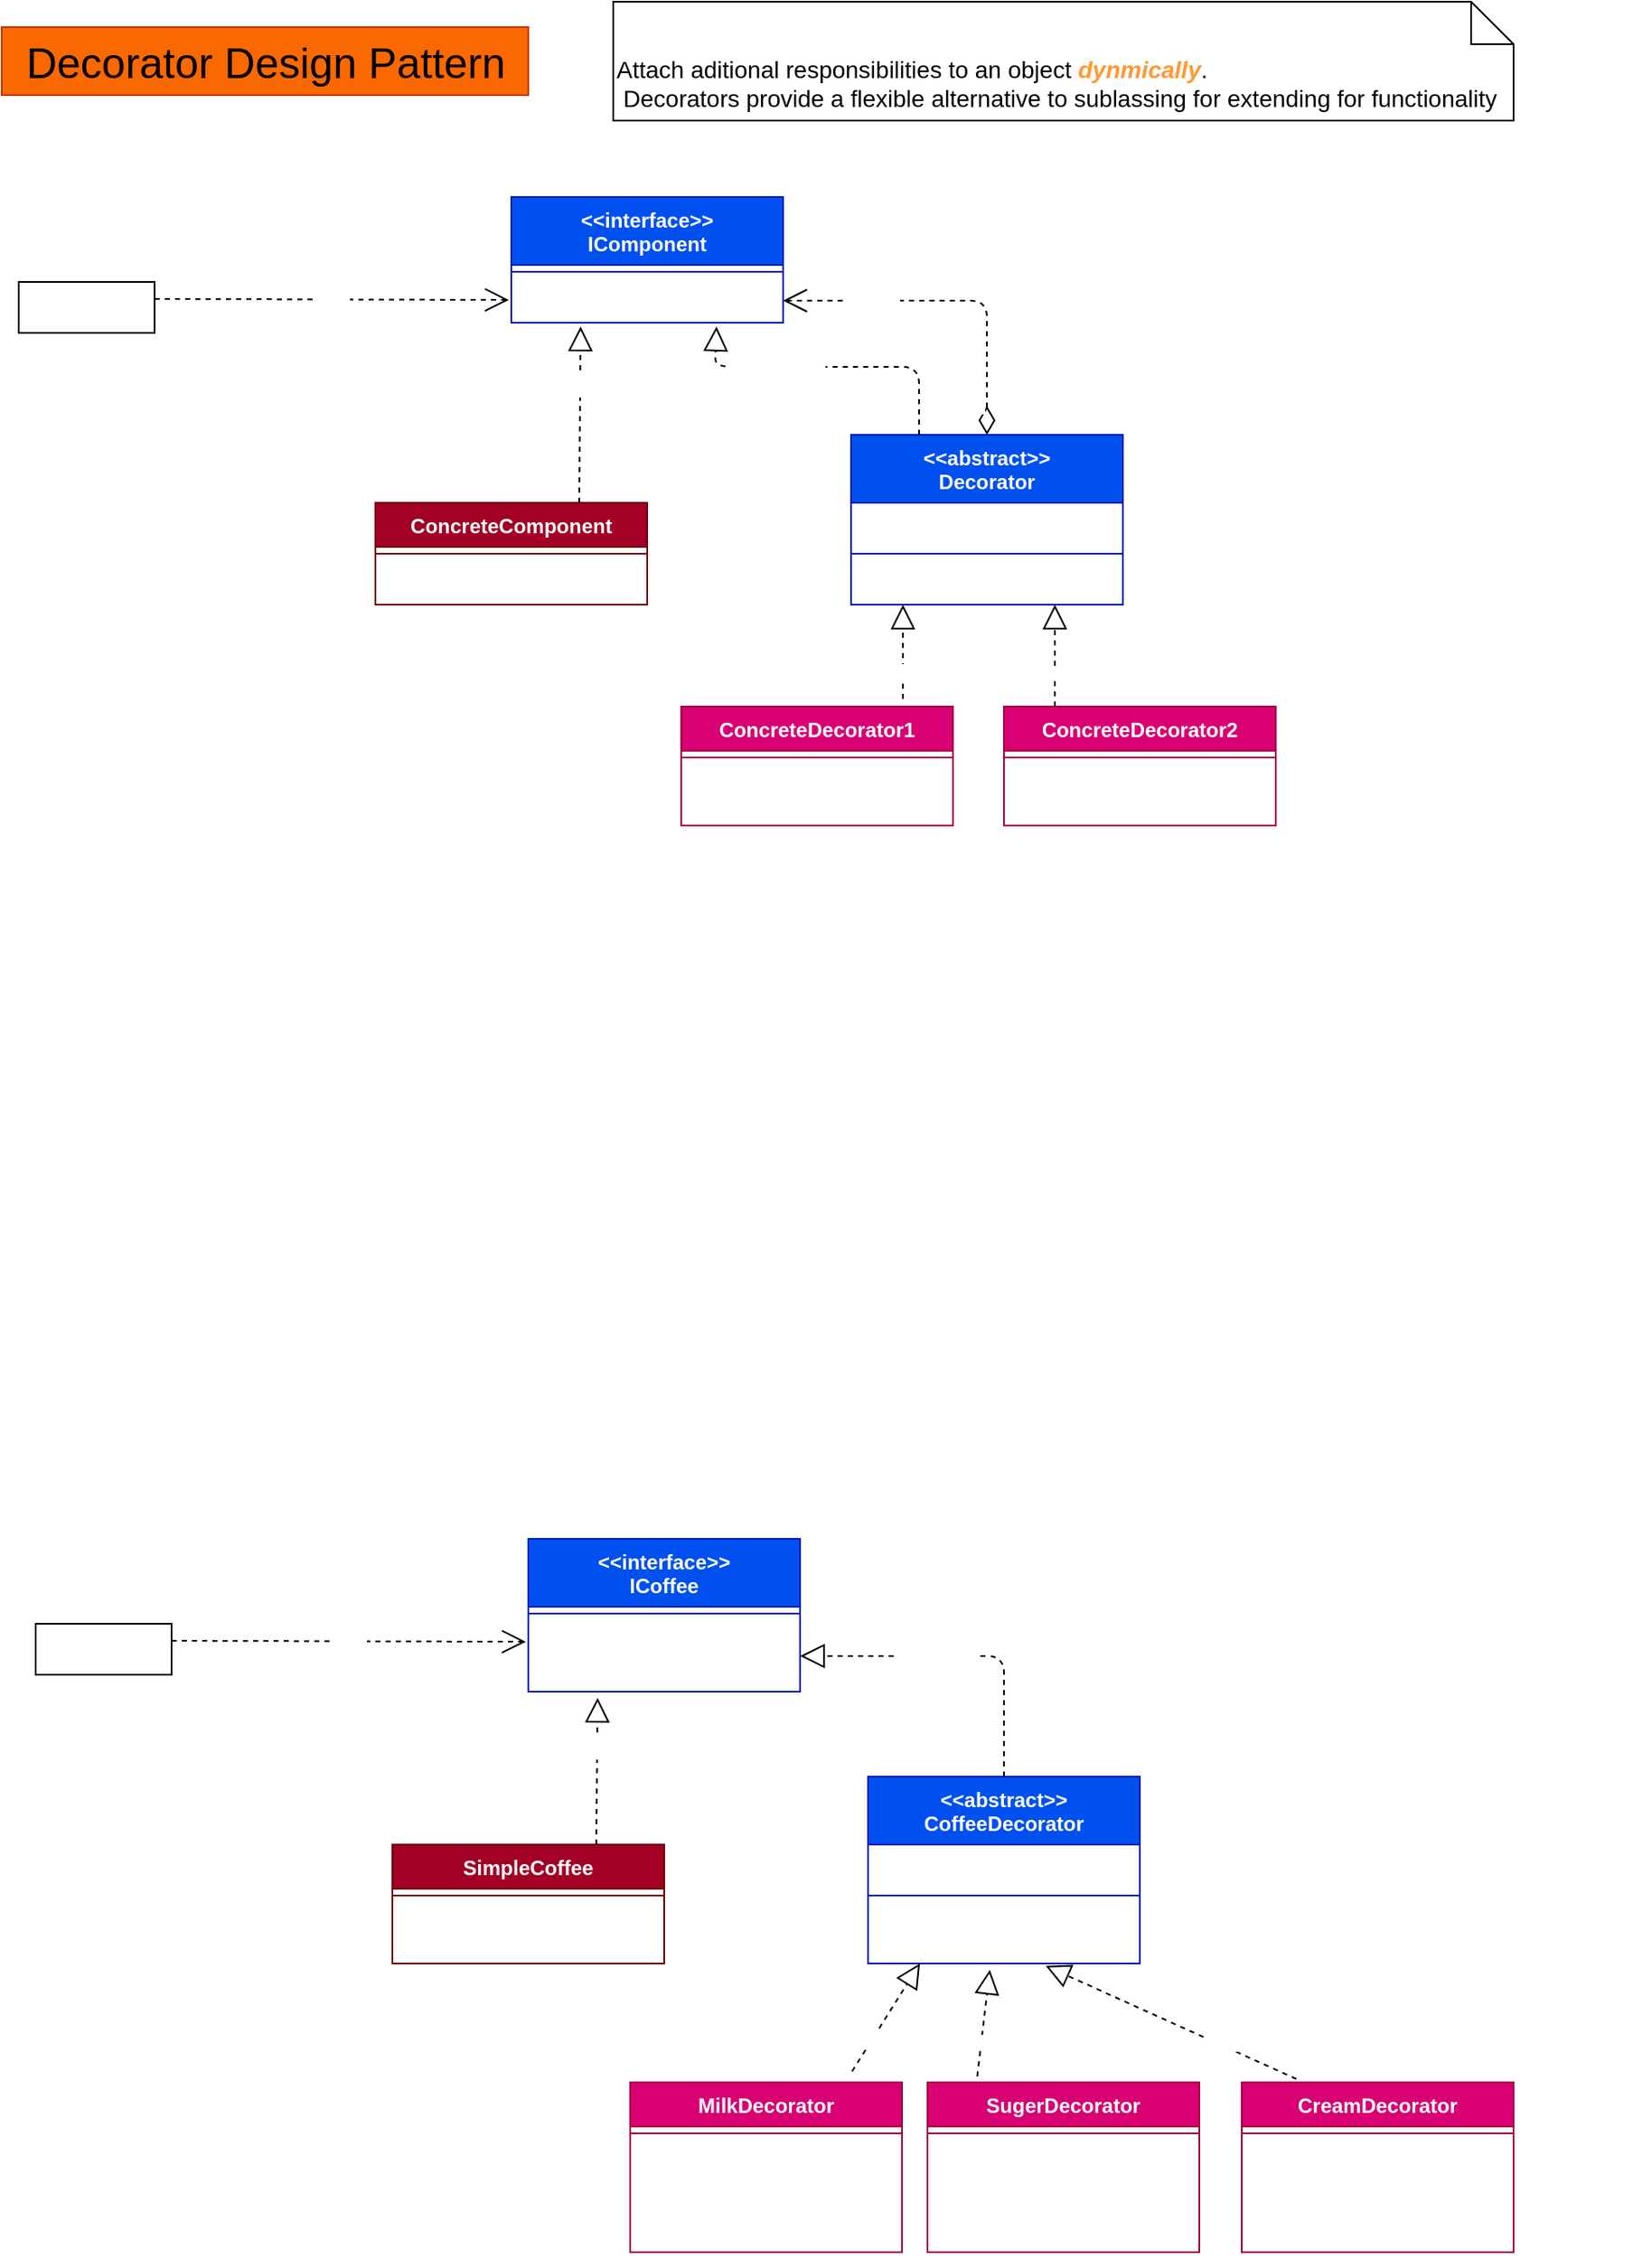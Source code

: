 <mxfile>
    <diagram id="bpbkTxAe3MsM5qXTKhsR" name="Page-1">
        <mxGraphModel dx="1065" dy="475" grid="1" gridSize="10" guides="1" tooltips="1" connect="1" arrows="1" fold="1" page="1" pageScale="1" pageWidth="1100" pageHeight="850" math="0" shadow="0">
            <root>
                <mxCell id="0"/>
                <mxCell id="1" parent="0"/>
                <mxCell id="154" value="Decorator Design Pattern" style="text;html=1;align=center;verticalAlign=middle;resizable=0;points=[];autosize=1;strokeColor=#C73500;fillColor=#fa6800;fontColor=#000000;fontSize=25;movable=0;rotatable=0;deletable=0;editable=0;connectable=0;" parent="1" vertex="1">
                    <mxGeometry x="60" y="40" width="310" height="40" as="geometry"/>
                </mxCell>
                <mxCell id="201" value="&lt;font style=&quot;font-size: 14px;&quot;&gt;Attach aditional responsibilities to an object &lt;b&gt;&lt;i&gt;&lt;font color=&quot;#ff9933&quot;&gt;dynmically&lt;/font&gt;&lt;/i&gt;&lt;/b&gt;.&lt;br&gt;&amp;nbsp;Decorators provide a flexible alternative to sublassing for extending for functionality&lt;/font&gt;" style="shape=note2;boundedLbl=1;whiteSpace=wrap;html=1;size=25;verticalAlign=top;align=left;movable=0;resizable=0;rotatable=0;deletable=0;editable=0;connectable=0;" parent="1" vertex="1">
                    <mxGeometry x="420" y="25" width="530" height="70" as="geometry"/>
                </mxCell>
                <mxCell id="202" value="&lt;font style=&quot;font-size: 12px;&quot; color=&quot;#ffffff&quot;&gt;Client&lt;/font&gt;" style="html=1;fontSize=14;fontColor=#FF9933;movable=0;resizable=0;rotatable=0;deletable=0;editable=0;connectable=0;" parent="1" vertex="1">
                    <mxGeometry x="70" y="190" width="80" height="30" as="geometry"/>
                </mxCell>
                <mxCell id="203" value="ConcreteComponent" style="swimlane;fontStyle=1;align=center;verticalAlign=top;childLayout=stackLayout;horizontal=1;startSize=26;horizontalStack=0;resizeParent=1;resizeParentMax=0;resizeLast=0;collapsible=1;marginBottom=0;fontSize=12;fillColor=#a20025;strokeColor=#6F0000;fontColor=#ffffff;movable=0;resizable=0;rotatable=0;deletable=0;editable=0;connectable=0;" parent="1" vertex="1">
                    <mxGeometry x="280" y="320" width="160" height="60" as="geometry"/>
                </mxCell>
                <mxCell id="205" value="" style="line;strokeWidth=1;fillColor=none;align=left;verticalAlign=middle;spacingTop=-1;spacingLeft=3;spacingRight=3;rotatable=0;labelPosition=right;points=[];portConstraint=eastwest;strokeColor=inherit;fontSize=12;fontColor=#FFFFFF;movable=0;resizable=0;deletable=0;editable=0;connectable=0;" parent="203" vertex="1">
                    <mxGeometry y="26" width="160" height="8" as="geometry"/>
                </mxCell>
                <mxCell id="206" value="+Operation():void" style="text;strokeColor=none;fillColor=none;align=left;verticalAlign=top;spacingLeft=4;spacingRight=4;overflow=hidden;rotatable=0;points=[[0,0.5],[1,0.5]];portConstraint=eastwest;fontSize=12;fontColor=#FFFFFF;movable=0;resizable=0;deletable=0;editable=0;connectable=0;" parent="203" vertex="1">
                    <mxGeometry y="34" width="160" height="26" as="geometry"/>
                </mxCell>
                <mxCell id="211" value="&lt;&lt;interface&gt;&gt;&#10;IComponent" style="swimlane;fontStyle=1;align=center;verticalAlign=top;childLayout=stackLayout;horizontal=1;startSize=40;horizontalStack=0;resizeParent=1;resizeParentMax=0;resizeLast=0;collapsible=1;marginBottom=0;fontSize=12;fontColor=#ffffff;fillColor=#0050ef;strokeColor=#001DBC;movable=0;resizable=0;rotatable=0;deletable=0;editable=0;connectable=0;" parent="1" vertex="1">
                    <mxGeometry x="360" y="140" width="160" height="74" as="geometry"/>
                </mxCell>
                <mxCell id="213" value="" style="line;strokeWidth=1;fillColor=none;align=left;verticalAlign=middle;spacingTop=-1;spacingLeft=3;spacingRight=3;rotatable=0;labelPosition=right;points=[];portConstraint=eastwest;strokeColor=inherit;fontSize=12;fontColor=#FFFFFF;movable=0;resizable=0;deletable=0;editable=0;connectable=0;" parent="211" vertex="1">
                    <mxGeometry y="40" width="160" height="8" as="geometry"/>
                </mxCell>
                <mxCell id="214" value="+Operation():void" style="text;strokeColor=none;fillColor=none;align=left;verticalAlign=top;spacingLeft=4;spacingRight=4;overflow=hidden;rotatable=0;points=[[0,0.5],[1,0.5]];portConstraint=eastwest;fontSize=12;fontColor=#FFFFFF;movable=0;resizable=0;deletable=0;editable=0;connectable=0;" parent="211" vertex="1">
                    <mxGeometry y="48" width="160" height="26" as="geometry"/>
                </mxCell>
                <mxCell id="215" value="Use" style="endArrow=open;endSize=12;dashed=1;html=1;fontSize=12;fontColor=#FFFFFF;entryX=-0.009;entryY=0.791;entryDx=0;entryDy=0;entryPerimeter=0;movable=0;resizable=0;rotatable=0;deletable=0;editable=0;connectable=0;" parent="1" edge="1">
                    <mxGeometry width="160" relative="1" as="geometry">
                        <mxPoint x="150" y="200" as="sourcePoint"/>
                        <mxPoint x="358.56" y="200.566" as="targetPoint"/>
                    </mxGeometry>
                </mxCell>
                <mxCell id="216" value="" style="endArrow=block;dashed=1;endFill=0;endSize=12;html=1;fontSize=12;fontColor=#FFFFFF;exitX=0.75;exitY=0;exitDx=0;exitDy=0;entryX=0.255;entryY=1.086;entryDx=0;entryDy=0;entryPerimeter=0;movable=0;resizable=0;rotatable=0;deletable=0;editable=0;connectable=0;" parent="1" source="203" target="214" edge="1">
                    <mxGeometry width="160" relative="1" as="geometry">
                        <mxPoint x="450" y="240" as="sourcePoint"/>
                        <mxPoint x="610" y="240" as="targetPoint"/>
                    </mxGeometry>
                </mxCell>
                <mxCell id="217" value="Implement" style="edgeLabel;html=1;align=center;verticalAlign=middle;resizable=0;points=[];fontSize=12;fontColor=#FFFFFF;movable=0;rotatable=0;deletable=0;editable=0;connectable=0;" parent="216" vertex="1" connectable="0">
                    <mxGeometry x="0.354" relative="1" as="geometry">
                        <mxPoint as="offset"/>
                    </mxGeometry>
                </mxCell>
                <mxCell id="220" value="&lt;&lt;abstract&gt;&gt;&#10;Decorator" style="swimlane;fontStyle=1;align=center;verticalAlign=top;childLayout=stackLayout;horizontal=1;startSize=40;horizontalStack=0;resizeParent=1;resizeParentMax=0;resizeLast=0;collapsible=1;marginBottom=0;strokeColor=#001DBC;fontSize=12;fontColor=#ffffff;fillColor=#0050ef;movable=0;resizable=0;rotatable=0;deletable=0;editable=0;connectable=0;" parent="1" vertex="1">
                    <mxGeometry x="560" y="280" width="160" height="100" as="geometry"/>
                </mxCell>
                <mxCell id="221" value="-component:IComponenet" style="text;strokeColor=none;fillColor=none;align=left;verticalAlign=top;spacingLeft=4;spacingRight=4;overflow=hidden;rotatable=0;points=[[0,0.5],[1,0.5]];portConstraint=eastwest;fontSize=12;fontColor=#FFFFFF;movable=0;resizable=0;deletable=0;editable=0;connectable=0;" parent="220" vertex="1">
                    <mxGeometry y="40" width="160" height="26" as="geometry"/>
                </mxCell>
                <mxCell id="222" value="" style="line;strokeWidth=1;fillColor=none;align=left;verticalAlign=middle;spacingTop=-1;spacingLeft=3;spacingRight=3;rotatable=0;labelPosition=right;points=[];portConstraint=eastwest;strokeColor=inherit;fontSize=10;fontColor=#808080;movable=0;resizable=0;deletable=0;editable=0;connectable=0;" parent="220" vertex="1">
                    <mxGeometry y="66" width="160" height="8" as="geometry"/>
                </mxCell>
                <mxCell id="223" value="+Operation():void" style="text;strokeColor=none;fillColor=none;align=left;verticalAlign=top;spacingLeft=4;spacingRight=4;overflow=hidden;rotatable=0;points=[[0,0.5],[1,0.5]];portConstraint=eastwest;fontSize=12;fontColor=#FFFFFF;movable=0;resizable=0;deletable=0;editable=0;connectable=0;" parent="220" vertex="1">
                    <mxGeometry y="74" width="160" height="26" as="geometry"/>
                </mxCell>
                <mxCell id="224" value="" style="endArrow=block;dashed=1;endFill=0;endSize=12;html=1;fontSize=12;fontColor=#FFFFFF;exitX=0.25;exitY=0;exitDx=0;exitDy=0;entryX=0.255;entryY=1.086;entryDx=0;entryDy=0;entryPerimeter=0;movable=0;resizable=0;rotatable=0;deletable=0;editable=0;connectable=0;" parent="1" source="220" edge="1">
                    <mxGeometry width="160" relative="1" as="geometry">
                        <mxPoint x="480" y="320" as="sourcePoint"/>
                        <mxPoint x="480.8" y="216.236" as="targetPoint"/>
                        <Array as="points">
                            <mxPoint x="600" y="240"/>
                            <mxPoint x="480" y="240"/>
                        </Array>
                    </mxGeometry>
                </mxCell>
                <mxCell id="225" value="Implement" style="edgeLabel;html=1;align=center;verticalAlign=middle;resizable=0;points=[];fontSize=12;fontColor=#FFFFFF;movable=0;rotatable=0;deletable=0;editable=0;connectable=0;" parent="224" vertex="1" connectable="0">
                    <mxGeometry x="0.354" relative="1" as="geometry">
                        <mxPoint as="offset"/>
                    </mxGeometry>
                </mxCell>
                <mxCell id="228" value="ConcreteDecorator1" style="swimlane;fontStyle=1;align=center;verticalAlign=top;childLayout=stackLayout;horizontal=1;startSize=26;horizontalStack=0;resizeParent=1;resizeParentMax=0;resizeLast=0;collapsible=1;marginBottom=0;strokeColor=#A50040;fontSize=12;fontColor=#ffffff;fillColor=#d80073;movable=0;resizable=0;rotatable=0;deletable=0;editable=0;connectable=0;" parent="1" vertex="1">
                    <mxGeometry x="460" y="440" width="160" height="70" as="geometry"/>
                </mxCell>
                <mxCell id="230" value="" style="line;strokeWidth=1;fillColor=none;align=left;verticalAlign=middle;spacingTop=-1;spacingLeft=3;spacingRight=3;rotatable=0;labelPosition=right;points=[];portConstraint=eastwest;strokeColor=inherit;fontSize=12;fontColor=#FFFFFF;movable=0;resizable=0;deletable=0;editable=0;connectable=0;" parent="228" vertex="1">
                    <mxGeometry y="26" width="160" height="8" as="geometry"/>
                </mxCell>
                <mxCell id="231" value="+Operation():void&#10;+AddBehavior1():void" style="text;strokeColor=none;fillColor=none;align=left;verticalAlign=top;spacingLeft=4;spacingRight=4;overflow=hidden;rotatable=0;points=[[0,0.5],[1,0.5]];portConstraint=eastwest;fontSize=12;fontColor=#FFFFFF;movable=0;resizable=0;deletable=0;editable=0;connectable=0;" parent="228" vertex="1">
                    <mxGeometry y="34" width="160" height="36" as="geometry"/>
                </mxCell>
                <mxCell id="232" value="ConcreteDecorator2" style="swimlane;fontStyle=1;align=center;verticalAlign=top;childLayout=stackLayout;horizontal=1;startSize=26;horizontalStack=0;resizeParent=1;resizeParentMax=0;resizeLast=0;collapsible=1;marginBottom=0;strokeColor=#A50040;fontSize=12;fontColor=#ffffff;fillColor=#d80073;movable=0;resizable=0;rotatable=0;deletable=0;editable=0;connectable=0;" parent="1" vertex="1">
                    <mxGeometry x="650" y="440" width="160" height="70" as="geometry"/>
                </mxCell>
                <mxCell id="233" value="" style="line;strokeWidth=1;fillColor=none;align=left;verticalAlign=middle;spacingTop=-1;spacingLeft=3;spacingRight=3;rotatable=0;labelPosition=right;points=[];portConstraint=eastwest;strokeColor=inherit;fontSize=12;fontColor=#FFFFFF;movable=0;resizable=0;deletable=0;editable=0;connectable=0;" parent="232" vertex="1">
                    <mxGeometry y="26" width="160" height="8" as="geometry"/>
                </mxCell>
                <mxCell id="234" value="+Operation():void&#10;+AddBehavior2():void" style="text;strokeColor=none;fillColor=none;align=left;verticalAlign=top;spacingLeft=4;spacingRight=4;overflow=hidden;rotatable=0;points=[[0,0.5],[1,0.5]];portConstraint=eastwest;fontSize=12;fontColor=#FFFFFF;movable=0;resizable=0;deletable=0;editable=0;connectable=0;" parent="232" vertex="1">
                    <mxGeometry y="34" width="160" height="36" as="geometry"/>
                </mxCell>
                <mxCell id="236" value="1" style="endArrow=open;html=1;endSize=12;startArrow=diamondThin;startSize=14;startFill=0;edgeStyle=orthogonalEdgeStyle;align=left;verticalAlign=bottom;dashed=1;fontSize=12;fontColor=#FFFFFF;entryX=1;entryY=0.5;entryDx=0;entryDy=0;exitX=0.5;exitY=0;exitDx=0;exitDy=0;movable=0;resizable=0;rotatable=0;deletable=0;editable=0;connectable=0;" parent="1" source="220" target="214" edge="1">
                    <mxGeometry x="-0.899" y="10" relative="1" as="geometry">
                        <mxPoint x="640" y="230" as="sourcePoint"/>
                        <mxPoint x="800" y="230" as="targetPoint"/>
                        <mxPoint as="offset"/>
                    </mxGeometry>
                </mxCell>
                <mxCell id="237" value="Has-A" style="edgeLabel;html=1;align=center;verticalAlign=middle;resizable=0;points=[];fontSize=12;fontColor=#FFFFFF;movable=0;rotatable=0;deletable=0;editable=0;connectable=0;" parent="236" vertex="1" connectable="0">
                    <mxGeometry x="0.477" y="-1" relative="1" as="geometry">
                        <mxPoint as="offset"/>
                    </mxGeometry>
                </mxCell>
                <mxCell id="252" value="" style="group;movable=0;resizable=0;rotatable=0;deletable=0;editable=0;connectable=0;" parent="1" vertex="1" connectable="0">
                    <mxGeometry x="870" y="150" width="160" height="127.5" as="geometry"/>
                </mxCell>
                <mxCell id="244" value="&lt;font style=&quot;font-size: 7px;&quot;&gt;ConcreteComponent&lt;/font&gt;" style="rounded=1;whiteSpace=wrap;html=1;strokeColor=#FFFFFF;fontSize=12;fontColor=#FFFFFF;movable=0;resizable=0;rotatable=0;deletable=0;editable=0;connectable=0;" parent="252" vertex="1">
                    <mxGeometry x="40" y="22.5" width="80" height="35" as="geometry"/>
                </mxCell>
                <mxCell id="248" value="&lt;br&gt;&lt;br&gt;&lt;br&gt;&lt;br&gt;&lt;br&gt;&lt;br&gt;&lt;br&gt;ConcreteDecorator1" style="ellipse;whiteSpace=wrap;html=1;fillStyle=auto;strokeColor=#FFFFFF;fontSize=7;fontColor=#FFFFFF;fillColor=none;movable=0;resizable=0;rotatable=0;deletable=0;editable=0;connectable=0;" parent="252" vertex="1">
                    <mxGeometry x="20" y="12.5" width="120" height="80" as="geometry"/>
                </mxCell>
                <mxCell id="250" value="&lt;br&gt;&lt;br&gt;&lt;br&gt;&lt;br&gt;&lt;br&gt;&lt;br&gt;&lt;br&gt;&lt;br&gt;&lt;br&gt;&lt;br&gt;&lt;br&gt;&lt;br&gt;ConcreteDecorator2" style="ellipse;whiteSpace=wrap;html=1;fillStyle=auto;strokeColor=#FFFFFF;fontSize=7;fontColor=#FFFFFF;fillColor=none;movable=0;resizable=0;rotatable=0;deletable=0;editable=0;connectable=0;" parent="252" vertex="1">
                    <mxGeometry width="160" height="127.5" as="geometry"/>
                </mxCell>
                <mxCell id="256" value="" style="endArrow=block;dashed=1;endFill=0;endSize=12;html=1;fontSize=7;fontColor=#FFFFFF;exitX=0.816;exitY=-0.064;exitDx=0;exitDy=0;exitPerimeter=0;entryX=0.191;entryY=1;entryDx=0;entryDy=0;entryPerimeter=0;movable=0;resizable=0;rotatable=0;deletable=0;editable=0;connectable=0;" parent="1" source="228" target="223" edge="1">
                    <mxGeometry width="160" relative="1" as="geometry">
                        <mxPoint x="550" y="260" as="sourcePoint"/>
                        <mxPoint x="710" y="260" as="targetPoint"/>
                        <Array as="points"/>
                    </mxGeometry>
                </mxCell>
                <mxCell id="257" value="extend" style="edgeLabel;html=1;align=center;verticalAlign=middle;resizable=0;points=[];fontSize=7;fontColor=#FFFFFF;movable=0;rotatable=0;deletable=0;editable=0;connectable=0;" parent="256" vertex="1" connectable="0">
                    <mxGeometry x="-0.404" y="1" relative="1" as="geometry">
                        <mxPoint as="offset"/>
                    </mxGeometry>
                </mxCell>
                <mxCell id="258" value="" style="endArrow=block;dashed=1;endFill=0;endSize=12;html=1;fontSize=7;fontColor=#FFFFFF;exitX=0.816;exitY=-0.064;exitDx=0;exitDy=0;exitPerimeter=0;entryX=0.75;entryY=1;entryDx=0;entryDy=0;entryPerimeter=0;movable=0;resizable=0;rotatable=0;deletable=0;editable=0;connectable=0;" parent="1" target="223" edge="1">
                    <mxGeometry width="160" relative="1" as="geometry">
                        <mxPoint x="680" y="440.0" as="sourcePoint"/>
                        <mxPoint x="680" y="384.48" as="targetPoint"/>
                        <Array as="points"/>
                    </mxGeometry>
                </mxCell>
                <mxCell id="259" value="extend" style="edgeLabel;html=1;align=center;verticalAlign=middle;resizable=0;points=[];fontSize=7;fontColor=#FFFFFF;movable=0;rotatable=0;deletable=0;editable=0;connectable=0;" parent="258" vertex="1" connectable="0">
                    <mxGeometry x="-0.404" y="1" relative="1" as="geometry">
                        <mxPoint y="-2" as="offset"/>
                    </mxGeometry>
                </mxCell>
                <mxCell id="260" value="&lt;font style=&quot;font-size: 12px;&quot; color=&quot;#ffffff&quot;&gt;Client&lt;/font&gt;" style="html=1;fontSize=14;fontColor=#FF9933;movable=0;resizable=0;rotatable=0;deletable=0;editable=0;connectable=0;" parent="1" vertex="1">
                    <mxGeometry x="80" y="980" width="80" height="30" as="geometry"/>
                </mxCell>
                <mxCell id="261" value="SimpleCoffee" style="swimlane;fontStyle=1;align=center;verticalAlign=top;childLayout=stackLayout;horizontal=1;startSize=26;horizontalStack=0;resizeParent=1;resizeParentMax=0;resizeLast=0;collapsible=1;marginBottom=0;fontSize=12;fillColor=#a20025;strokeColor=#6F0000;fontColor=#ffffff;movable=0;resizable=0;rotatable=0;deletable=0;editable=0;connectable=0;" parent="1" vertex="1">
                    <mxGeometry x="290" y="1110" width="160" height="70" as="geometry"/>
                </mxCell>
                <mxCell id="262" value="" style="line;strokeWidth=1;fillColor=none;align=left;verticalAlign=middle;spacingTop=-1;spacingLeft=3;spacingRight=3;rotatable=0;labelPosition=right;points=[];portConstraint=eastwest;strokeColor=inherit;fontSize=12;fontColor=#FFFFFF;movable=0;resizable=0;deletable=0;editable=0;connectable=0;" parent="261" vertex="1">
                    <mxGeometry y="26" width="160" height="8" as="geometry"/>
                </mxCell>
                <mxCell id="263" value="+Cost():double&#10;+Description():string" style="text;strokeColor=none;fillColor=none;align=left;verticalAlign=top;spacingLeft=4;spacingRight=4;overflow=hidden;rotatable=0;points=[[0,0.5],[1,0.5]];portConstraint=eastwest;fontSize=12;fontColor=#FFFFFF;movable=0;resizable=0;deletable=0;editable=0;connectable=0;" parent="261" vertex="1">
                    <mxGeometry y="34" width="160" height="36" as="geometry"/>
                </mxCell>
                <mxCell id="264" value="&lt;&lt;interface&gt;&gt;&#10;ICoffee" style="swimlane;fontStyle=1;align=center;verticalAlign=top;childLayout=stackLayout;horizontal=1;startSize=40;horizontalStack=0;resizeParent=1;resizeParentMax=0;resizeLast=0;collapsible=1;marginBottom=0;fontSize=12;fontColor=#ffffff;fillColor=#0050ef;strokeColor=#001DBC;movable=0;resizable=0;rotatable=0;deletable=0;editable=0;connectable=0;" parent="1" vertex="1">
                    <mxGeometry x="370" y="930" width="160" height="90" as="geometry"/>
                </mxCell>
                <mxCell id="265" value="" style="line;strokeWidth=1;fillColor=none;align=left;verticalAlign=middle;spacingTop=-1;spacingLeft=3;spacingRight=3;rotatable=0;labelPosition=right;points=[];portConstraint=eastwest;strokeColor=inherit;fontSize=12;fontColor=#FFFFFF;movable=0;resizable=0;deletable=0;editable=0;connectable=0;" parent="264" vertex="1">
                    <mxGeometry y="40" width="160" height="8" as="geometry"/>
                </mxCell>
                <mxCell id="266" value="+Cost():double&#10;+Description():string" style="text;strokeColor=none;fillColor=none;align=left;verticalAlign=top;spacingLeft=4;spacingRight=4;overflow=hidden;rotatable=0;points=[[0,0.5],[1,0.5]];portConstraint=eastwest;fontSize=12;fontColor=#FFFFFF;movable=0;resizable=0;deletable=0;editable=0;connectable=0;" parent="264" vertex="1">
                    <mxGeometry y="48" width="160" height="42" as="geometry"/>
                </mxCell>
                <mxCell id="267" value="Use" style="endArrow=open;endSize=12;dashed=1;html=1;fontSize=12;fontColor=#FFFFFF;entryX=-0.009;entryY=0.791;entryDx=0;entryDy=0;entryPerimeter=0;movable=0;resizable=0;rotatable=0;deletable=0;editable=0;connectable=0;" parent="1" edge="1">
                    <mxGeometry width="160" relative="1" as="geometry">
                        <mxPoint x="160" y="990" as="sourcePoint"/>
                        <mxPoint x="368.56" y="990.566" as="targetPoint"/>
                    </mxGeometry>
                </mxCell>
                <mxCell id="268" value="" style="endArrow=block;dashed=1;endFill=0;endSize=12;html=1;fontSize=12;fontColor=#FFFFFF;exitX=0.75;exitY=0;exitDx=0;exitDy=0;entryX=0.255;entryY=1.086;entryDx=0;entryDy=0;entryPerimeter=0;movable=0;resizable=0;rotatable=0;deletable=0;editable=0;connectable=0;" parent="1" source="261" target="266" edge="1">
                    <mxGeometry width="160" relative="1" as="geometry">
                        <mxPoint x="460" y="1030" as="sourcePoint"/>
                        <mxPoint x="620" y="1030" as="targetPoint"/>
                    </mxGeometry>
                </mxCell>
                <mxCell id="269" value="Implement" style="edgeLabel;html=1;align=center;verticalAlign=middle;resizable=0;points=[];fontSize=12;fontColor=#FFFFFF;movable=0;rotatable=0;deletable=0;editable=0;connectable=0;" parent="268" vertex="1" connectable="0">
                    <mxGeometry x="0.354" relative="1" as="geometry">
                        <mxPoint as="offset"/>
                    </mxGeometry>
                </mxCell>
                <mxCell id="270" value="&lt;&lt;abstract&gt;&gt;&#10;CoffeeDecorator" style="swimlane;fontStyle=1;align=center;verticalAlign=top;childLayout=stackLayout;horizontal=1;startSize=40;horizontalStack=0;resizeParent=1;resizeParentMax=0;resizeLast=0;collapsible=1;marginBottom=0;strokeColor=#001DBC;fontSize=12;fontColor=#ffffff;fillColor=#0050ef;movable=0;resizable=0;rotatable=0;deletable=0;editable=0;connectable=0;" parent="1" vertex="1">
                    <mxGeometry x="570" y="1070" width="160" height="110" as="geometry"/>
                </mxCell>
                <mxCell id="271" value="-coffe:ICoffee" style="text;strokeColor=none;fillColor=none;align=left;verticalAlign=top;spacingLeft=4;spacingRight=4;overflow=hidden;rotatable=0;points=[[0,0.5],[1,0.5]];portConstraint=eastwest;fontSize=12;fontColor=#FFFFFF;movable=0;resizable=0;deletable=0;editable=0;connectable=0;" parent="270" vertex="1">
                    <mxGeometry y="40" width="160" height="26" as="geometry"/>
                </mxCell>
                <mxCell id="272" value="" style="line;strokeWidth=1;fillColor=none;align=left;verticalAlign=middle;spacingTop=-1;spacingLeft=3;spacingRight=3;rotatable=0;labelPosition=right;points=[];portConstraint=eastwest;strokeColor=inherit;fontSize=10;fontColor=#808080;movable=0;resizable=0;deletable=0;editable=0;connectable=0;" parent="270" vertex="1">
                    <mxGeometry y="66" width="160" height="8" as="geometry"/>
                </mxCell>
                <mxCell id="273" value="+Cost():double&#10;+Description():string" style="text;strokeColor=none;fillColor=none;align=left;verticalAlign=top;spacingLeft=4;spacingRight=4;overflow=hidden;rotatable=0;points=[[0,0.5],[1,0.5]];portConstraint=eastwest;fontSize=12;fontColor=#FFFFFF;movable=0;resizable=0;deletable=0;editable=0;connectable=0;" parent="270" vertex="1">
                    <mxGeometry y="74" width="160" height="36" as="geometry"/>
                </mxCell>
                <mxCell id="276" value="MilkDecorator" style="swimlane;fontStyle=1;align=center;verticalAlign=top;childLayout=stackLayout;horizontal=1;startSize=26;horizontalStack=0;resizeParent=1;resizeParentMax=0;resizeLast=0;collapsible=1;marginBottom=0;strokeColor=#A50040;fontSize=12;fontColor=#ffffff;fillColor=#d80073;movable=0;resizable=0;rotatable=0;deletable=0;editable=0;connectable=0;" parent="1" vertex="1">
                    <mxGeometry x="430" y="1250" width="160" height="100" as="geometry"/>
                </mxCell>
                <mxCell id="277" value="" style="line;strokeWidth=1;fillColor=none;align=left;verticalAlign=middle;spacingTop=-1;spacingLeft=3;spacingRight=3;rotatable=0;labelPosition=right;points=[];portConstraint=eastwest;strokeColor=inherit;fontSize=12;fontColor=#FFFFFF;movable=0;resizable=0;deletable=0;editable=0;connectable=0;" parent="276" vertex="1">
                    <mxGeometry y="26" width="160" height="8" as="geometry"/>
                </mxCell>
                <mxCell id="278" value="+Cost():double&#10;+Description():string&#10;" style="text;strokeColor=none;fillColor=none;align=left;verticalAlign=top;spacingLeft=4;spacingRight=4;overflow=hidden;rotatable=0;points=[[0,0.5],[1,0.5]];portConstraint=eastwest;fontSize=12;fontColor=#FFFFFF;movable=0;resizable=0;deletable=0;editable=0;connectable=0;" parent="276" vertex="1">
                    <mxGeometry y="34" width="160" height="66" as="geometry"/>
                </mxCell>
                <mxCell id="279" value="SugerDecorator" style="swimlane;fontStyle=1;align=center;verticalAlign=top;childLayout=stackLayout;horizontal=1;startSize=26;horizontalStack=0;resizeParent=1;resizeParentMax=0;resizeLast=0;collapsible=1;marginBottom=0;strokeColor=#A50040;fontSize=12;fontColor=#ffffff;fillColor=#d80073;movable=0;resizable=0;rotatable=0;deletable=0;editable=0;connectable=0;" parent="1" vertex="1">
                    <mxGeometry x="605" y="1250" width="160" height="100" as="geometry"/>
                </mxCell>
                <mxCell id="280" value="" style="line;strokeWidth=1;fillColor=none;align=left;verticalAlign=middle;spacingTop=-1;spacingLeft=3;spacingRight=3;rotatable=0;labelPosition=right;points=[];portConstraint=eastwest;strokeColor=inherit;fontSize=12;fontColor=#FFFFFF;movable=0;resizable=0;deletable=0;editable=0;connectable=0;" parent="279" vertex="1">
                    <mxGeometry y="26" width="160" height="8" as="geometry"/>
                </mxCell>
                <mxCell id="281" value="+Cost():double&#10;+Description():string&#10;" style="text;strokeColor=none;fillColor=none;align=left;verticalAlign=top;spacingLeft=4;spacingRight=4;overflow=hidden;rotatable=0;points=[[0,0.5],[1,0.5]];portConstraint=eastwest;fontSize=12;fontColor=#FFFFFF;movable=0;resizable=0;deletable=0;editable=0;connectable=0;" parent="279" vertex="1">
                    <mxGeometry y="34" width="160" height="66" as="geometry"/>
                </mxCell>
                <mxCell id="284" value="" style="endArrow=block;dashed=1;endFill=0;endSize=12;html=1;fontSize=7;fontColor=#FFFFFF;exitX=0.816;exitY=-0.064;exitDx=0;exitDy=0;exitPerimeter=0;entryX=0.191;entryY=1;entryDx=0;entryDy=0;entryPerimeter=0;movable=0;resizable=0;rotatable=0;deletable=0;editable=0;connectable=0;" parent="1" source="276" target="273" edge="1">
                    <mxGeometry width="160" relative="1" as="geometry">
                        <mxPoint x="560" y="1050" as="sourcePoint"/>
                        <mxPoint x="720" y="1050" as="targetPoint"/>
                        <Array as="points"/>
                    </mxGeometry>
                </mxCell>
                <mxCell id="285" value="extend" style="edgeLabel;html=1;align=center;verticalAlign=middle;resizable=0;points=[];fontSize=7;fontColor=#FFFFFF;movable=0;rotatable=0;deletable=0;editable=0;connectable=0;" parent="284" vertex="1" connectable="0">
                    <mxGeometry x="-0.404" y="1" relative="1" as="geometry">
                        <mxPoint as="offset"/>
                    </mxGeometry>
                </mxCell>
                <mxCell id="286" value="" style="endArrow=block;dashed=1;endFill=0;endSize=12;html=1;fontSize=7;fontColor=#FFFFFF;exitX=0.183;exitY=-0.035;exitDx=0;exitDy=0;exitPerimeter=0;entryX=0.448;entryY=1.104;entryDx=0;entryDy=0;entryPerimeter=0;movable=0;resizable=0;rotatable=0;deletable=0;editable=0;connectable=0;" parent="1" source="279" target="273" edge="1">
                    <mxGeometry width="160" relative="1" as="geometry">
                        <mxPoint x="690" y="1230" as="sourcePoint"/>
                        <mxPoint x="690" y="1174.48" as="targetPoint"/>
                        <Array as="points"/>
                    </mxGeometry>
                </mxCell>
                <mxCell id="287" value="extend" style="edgeLabel;html=1;align=center;verticalAlign=middle;resizable=0;points=[];fontSize=7;fontColor=#FFFFFF;movable=0;rotatable=0;deletable=0;editable=0;connectable=0;" parent="286" vertex="1" connectable="0">
                    <mxGeometry x="-0.404" y="1" relative="1" as="geometry">
                        <mxPoint y="-2" as="offset"/>
                    </mxGeometry>
                </mxCell>
                <mxCell id="317" value="" style="endArrow=block;dashed=1;endFill=0;endSize=12;html=1;fontSize=7;fontColor=#FFFFFF;entryX=1;entryY=0.5;entryDx=0;entryDy=0;exitX=0.5;exitY=0;exitDx=0;exitDy=0;movable=0;resizable=0;rotatable=0;deletable=0;editable=0;connectable=0;" parent="1" source="270" target="266" edge="1">
                    <mxGeometry width="160" relative="1" as="geometry">
                        <mxPoint x="640" y="1110" as="sourcePoint"/>
                        <mxPoint x="800" y="1110" as="targetPoint"/>
                        <Array as="points">
                            <mxPoint x="650" y="999"/>
                        </Array>
                    </mxGeometry>
                </mxCell>
                <mxCell id="318" value="&lt;font style=&quot;font-size: 10px;&quot;&gt;Implement&lt;/font&gt;" style="edgeLabel;html=1;align=center;verticalAlign=middle;resizable=0;points=[];fontSize=7;fontColor=#FFFFFF;movable=0;rotatable=0;deletable=0;editable=0;connectable=0;" parent="317" vertex="1" connectable="0">
                    <mxGeometry x="0.527" y="-1" relative="1" as="geometry">
                        <mxPoint x="35" y="1" as="offset"/>
                    </mxGeometry>
                </mxCell>
                <mxCell id="319" value="CreamDecorator" style="swimlane;fontStyle=1;align=center;verticalAlign=top;childLayout=stackLayout;horizontal=1;startSize=26;horizontalStack=0;resizeParent=1;resizeParentMax=0;resizeLast=0;collapsible=1;marginBottom=0;strokeColor=#A50040;fontSize=12;fontColor=#ffffff;fillColor=#d80073;movable=0;resizable=0;rotatable=0;deletable=0;editable=0;connectable=0;" parent="1" vertex="1">
                    <mxGeometry x="790" y="1250" width="160" height="100" as="geometry"/>
                </mxCell>
                <mxCell id="320" value="" style="line;strokeWidth=1;fillColor=none;align=left;verticalAlign=middle;spacingTop=-1;spacingLeft=3;spacingRight=3;rotatable=0;labelPosition=right;points=[];portConstraint=eastwest;strokeColor=inherit;fontSize=12;fontColor=#FFFFFF;movable=0;resizable=0;deletable=0;editable=0;connectable=0;" parent="319" vertex="1">
                    <mxGeometry y="26" width="160" height="8" as="geometry"/>
                </mxCell>
                <mxCell id="321" value="+Cost():double&#10;+Description():string&#10;" style="text;strokeColor=none;fillColor=none;align=left;verticalAlign=top;spacingLeft=4;spacingRight=4;overflow=hidden;rotatable=0;points=[[0,0.5],[1,0.5]];portConstraint=eastwest;fontSize=12;fontColor=#FFFFFF;movable=0;resizable=0;deletable=0;editable=0;connectable=0;" parent="319" vertex="1">
                    <mxGeometry y="34" width="160" height="66" as="geometry"/>
                </mxCell>
                <mxCell id="324" value="" style="endArrow=block;dashed=1;endFill=0;endSize=12;html=1;fontSize=7;fontColor=#FFFFFF;exitX=0.201;exitY=-0.02;exitDx=0;exitDy=0;exitPerimeter=0;entryX=0.654;entryY=1.04;entryDx=0;entryDy=0;entryPerimeter=0;movable=0;resizable=0;rotatable=0;deletable=0;editable=0;connectable=0;" parent="1" source="319" target="273" edge="1">
                    <mxGeometry width="160" relative="1" as="geometry">
                        <mxPoint x="644.28" y="1256.5" as="sourcePoint"/>
                        <mxPoint x="651.68" y="1193.744" as="targetPoint"/>
                        <Array as="points"/>
                    </mxGeometry>
                </mxCell>
                <mxCell id="325" value="extend" style="edgeLabel;html=1;align=center;verticalAlign=middle;resizable=0;points=[];fontSize=7;fontColor=#FFFFFF;movable=0;rotatable=0;deletable=0;editable=0;connectable=0;" parent="324" vertex="1" connectable="0">
                    <mxGeometry x="-0.404" y="1" relative="1" as="geometry">
                        <mxPoint y="-2" as="offset"/>
                    </mxGeometry>
                </mxCell>
            </root>
        </mxGraphModel>
    </diagram>
</mxfile>